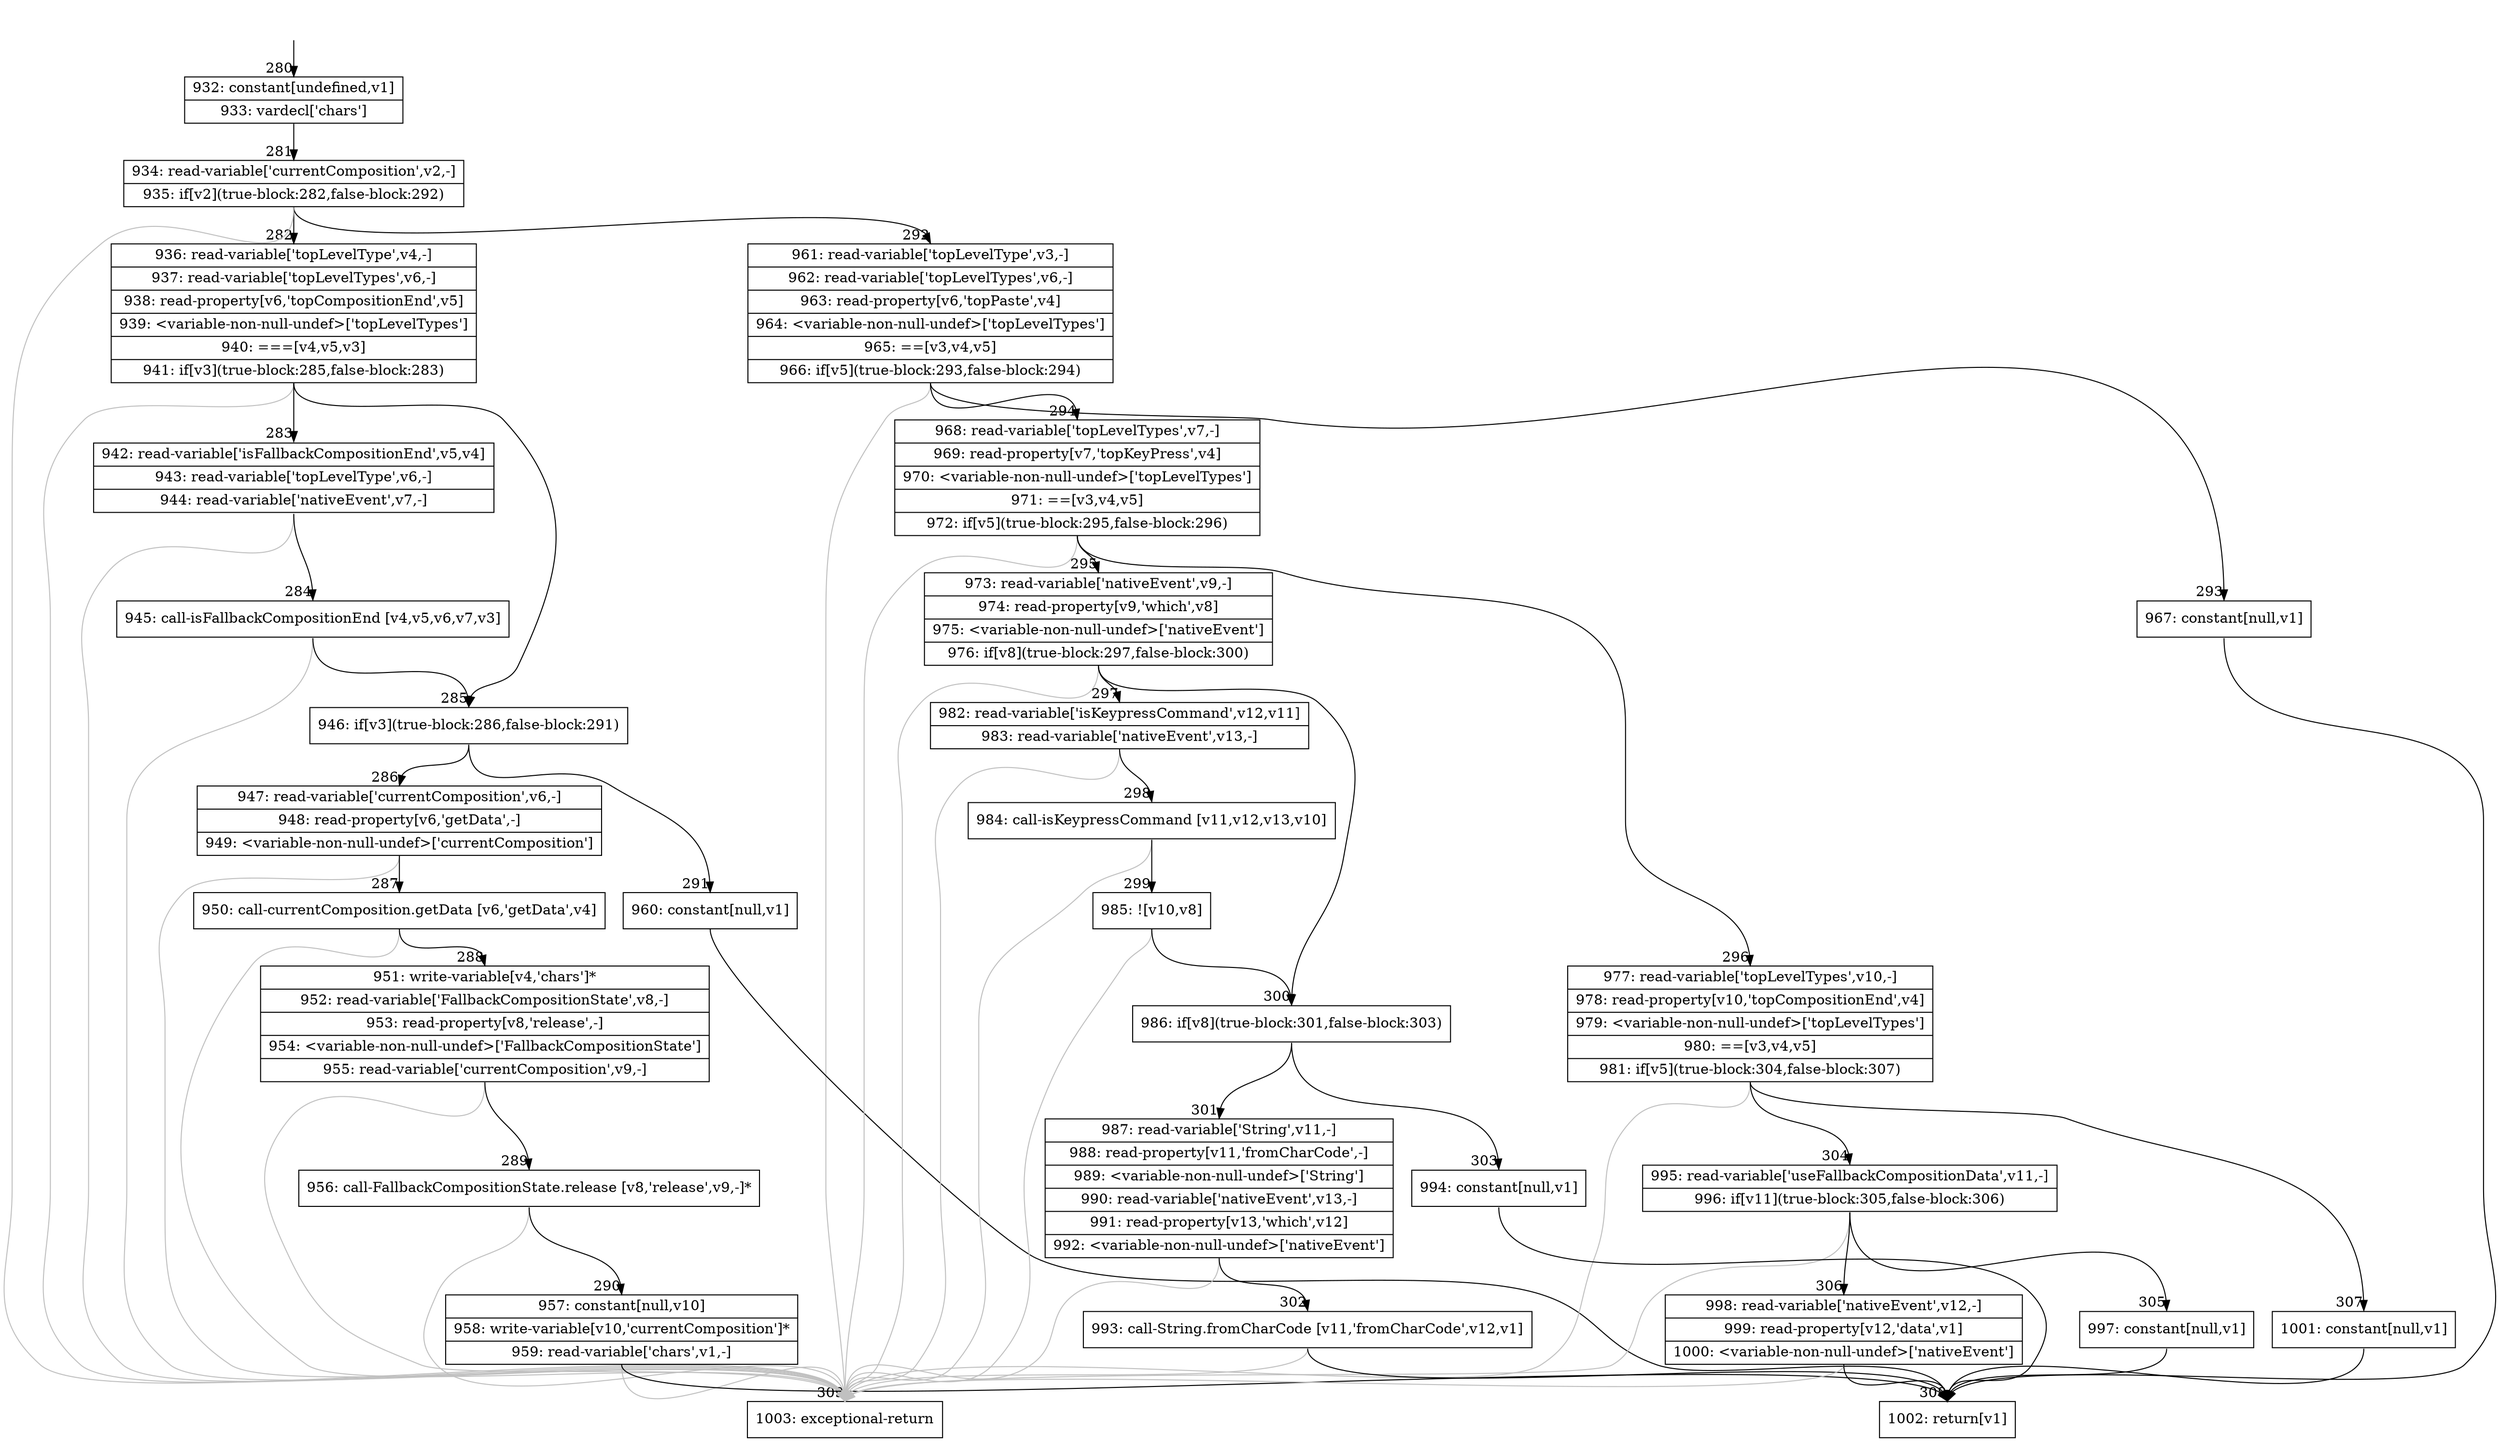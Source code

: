 digraph {
rankdir="TD"
BB_entry20[shape=none,label=""];
BB_entry20 -> BB280 [tailport=s, headport=n, headlabel="    280"]
BB280 [shape=record label="{932: constant[undefined,v1]|933: vardecl['chars']}" ] 
BB280 -> BB281 [tailport=s, headport=n, headlabel="      281"]
BB281 [shape=record label="{934: read-variable['currentComposition',v2,-]|935: if[v2](true-block:282,false-block:292)}" ] 
BB281 -> BB282 [tailport=s, headport=n, headlabel="      282"]
BB281 -> BB292 [tailport=s, headport=n, headlabel="      292"]
BB281 -> BB309 [tailport=s, headport=n, color=gray, headlabel="      309"]
BB282 [shape=record label="{936: read-variable['topLevelType',v4,-]|937: read-variable['topLevelTypes',v6,-]|938: read-property[v6,'topCompositionEnd',v5]|939: \<variable-non-null-undef\>['topLevelTypes']|940: ===[v4,v5,v3]|941: if[v3](true-block:285,false-block:283)}" ] 
BB282 -> BB285 [tailport=s, headport=n, headlabel="      285"]
BB282 -> BB283 [tailport=s, headport=n, headlabel="      283"]
BB282 -> BB309 [tailport=s, headport=n, color=gray]
BB283 [shape=record label="{942: read-variable['isFallbackCompositionEnd',v5,v4]|943: read-variable['topLevelType',v6,-]|944: read-variable['nativeEvent',v7,-]}" ] 
BB283 -> BB284 [tailport=s, headport=n, headlabel="      284"]
BB283 -> BB309 [tailport=s, headport=n, color=gray]
BB284 [shape=record label="{945: call-isFallbackCompositionEnd [v4,v5,v6,v7,v3]}" ] 
BB284 -> BB285 [tailport=s, headport=n]
BB284 -> BB309 [tailport=s, headport=n, color=gray]
BB285 [shape=record label="{946: if[v3](true-block:286,false-block:291)}" ] 
BB285 -> BB286 [tailport=s, headport=n, headlabel="      286"]
BB285 -> BB291 [tailport=s, headport=n, headlabel="      291"]
BB286 [shape=record label="{947: read-variable['currentComposition',v6,-]|948: read-property[v6,'getData',-]|949: \<variable-non-null-undef\>['currentComposition']}" ] 
BB286 -> BB287 [tailport=s, headport=n, headlabel="      287"]
BB286 -> BB309 [tailport=s, headport=n, color=gray]
BB287 [shape=record label="{950: call-currentComposition.getData [v6,'getData',v4]}" ] 
BB287 -> BB288 [tailport=s, headport=n, headlabel="      288"]
BB287 -> BB309 [tailport=s, headport=n, color=gray]
BB288 [shape=record label="{951: write-variable[v4,'chars']*|952: read-variable['FallbackCompositionState',v8,-]|953: read-property[v8,'release',-]|954: \<variable-non-null-undef\>['FallbackCompositionState']|955: read-variable['currentComposition',v9,-]}" ] 
BB288 -> BB289 [tailport=s, headport=n, headlabel="      289"]
BB288 -> BB309 [tailport=s, headport=n, color=gray]
BB289 [shape=record label="{956: call-FallbackCompositionState.release [v8,'release',v9,-]*}" ] 
BB289 -> BB290 [tailport=s, headport=n, headlabel="      290"]
BB289 -> BB309 [tailport=s, headport=n, color=gray]
BB290 [shape=record label="{957: constant[null,v10]|958: write-variable[v10,'currentComposition']*|959: read-variable['chars',v1,-]}" ] 
BB290 -> BB308 [tailport=s, headport=n, headlabel="      308"]
BB290 -> BB309 [tailport=s, headport=n, color=gray]
BB291 [shape=record label="{960: constant[null,v1]}" ] 
BB291 -> BB308 [tailport=s, headport=n]
BB292 [shape=record label="{961: read-variable['topLevelType',v3,-]|962: read-variable['topLevelTypes',v6,-]|963: read-property[v6,'topPaste',v4]|964: \<variable-non-null-undef\>['topLevelTypes']|965: ==[v3,v4,v5]|966: if[v5](true-block:293,false-block:294)}" ] 
BB292 -> BB293 [tailport=s, headport=n, headlabel="      293"]
BB292 -> BB294 [tailport=s, headport=n, headlabel="      294"]
BB292 -> BB309 [tailport=s, headport=n, color=gray]
BB293 [shape=record label="{967: constant[null,v1]}" ] 
BB293 -> BB308 [tailport=s, headport=n]
BB294 [shape=record label="{968: read-variable['topLevelTypes',v7,-]|969: read-property[v7,'topKeyPress',v4]|970: \<variable-non-null-undef\>['topLevelTypes']|971: ==[v3,v4,v5]|972: if[v5](true-block:295,false-block:296)}" ] 
BB294 -> BB295 [tailport=s, headport=n, headlabel="      295"]
BB294 -> BB296 [tailport=s, headport=n, headlabel="      296"]
BB294 -> BB309 [tailport=s, headport=n, color=gray]
BB295 [shape=record label="{973: read-variable['nativeEvent',v9,-]|974: read-property[v9,'which',v8]|975: \<variable-non-null-undef\>['nativeEvent']|976: if[v8](true-block:297,false-block:300)}" ] 
BB295 -> BB300 [tailport=s, headport=n, headlabel="      300"]
BB295 -> BB297 [tailport=s, headport=n, headlabel="      297"]
BB295 -> BB309 [tailport=s, headport=n, color=gray]
BB296 [shape=record label="{977: read-variable['topLevelTypes',v10,-]|978: read-property[v10,'topCompositionEnd',v4]|979: \<variable-non-null-undef\>['topLevelTypes']|980: ==[v3,v4,v5]|981: if[v5](true-block:304,false-block:307)}" ] 
BB296 -> BB304 [tailport=s, headport=n, headlabel="      304"]
BB296 -> BB307 [tailport=s, headport=n, headlabel="      307"]
BB296 -> BB309 [tailport=s, headport=n, color=gray]
BB297 [shape=record label="{982: read-variable['isKeypressCommand',v12,v11]|983: read-variable['nativeEvent',v13,-]}" ] 
BB297 -> BB298 [tailport=s, headport=n, headlabel="      298"]
BB297 -> BB309 [tailport=s, headport=n, color=gray]
BB298 [shape=record label="{984: call-isKeypressCommand [v11,v12,v13,v10]}" ] 
BB298 -> BB299 [tailport=s, headport=n, headlabel="      299"]
BB298 -> BB309 [tailport=s, headport=n, color=gray]
BB299 [shape=record label="{985: ![v10,v8]}" ] 
BB299 -> BB300 [tailport=s, headport=n]
BB299 -> BB309 [tailport=s, headport=n, color=gray]
BB300 [shape=record label="{986: if[v8](true-block:301,false-block:303)}" ] 
BB300 -> BB301 [tailport=s, headport=n, headlabel="      301"]
BB300 -> BB303 [tailport=s, headport=n, headlabel="      303"]
BB301 [shape=record label="{987: read-variable['String',v11,-]|988: read-property[v11,'fromCharCode',-]|989: \<variable-non-null-undef\>['String']|990: read-variable['nativeEvent',v13,-]|991: read-property[v13,'which',v12]|992: \<variable-non-null-undef\>['nativeEvent']}" ] 
BB301 -> BB302 [tailport=s, headport=n, headlabel="      302"]
BB301 -> BB309 [tailport=s, headport=n, color=gray]
BB302 [shape=record label="{993: call-String.fromCharCode [v11,'fromCharCode',v12,v1]}" ] 
BB302 -> BB308 [tailport=s, headport=n]
BB302 -> BB309 [tailport=s, headport=n, color=gray]
BB303 [shape=record label="{994: constant[null,v1]}" ] 
BB303 -> BB308 [tailport=s, headport=n]
BB304 [shape=record label="{995: read-variable['useFallbackCompositionData',v11,-]|996: if[v11](true-block:305,false-block:306)}" ] 
BB304 -> BB305 [tailport=s, headport=n, headlabel="      305"]
BB304 -> BB306 [tailport=s, headport=n, headlabel="      306"]
BB304 -> BB309 [tailport=s, headport=n, color=gray]
BB305 [shape=record label="{997: constant[null,v1]}" ] 
BB305 -> BB308 [tailport=s, headport=n]
BB306 [shape=record label="{998: read-variable['nativeEvent',v12,-]|999: read-property[v12,'data',v1]|1000: \<variable-non-null-undef\>['nativeEvent']}" ] 
BB306 -> BB308 [tailport=s, headport=n]
BB306 -> BB309 [tailport=s, headport=n, color=gray]
BB307 [shape=record label="{1001: constant[null,v1]}" ] 
BB307 -> BB308 [tailport=s, headport=n]
BB308 [shape=record label="{1002: return[v1]}" ] 
BB309 [shape=record label="{1003: exceptional-return}" ] 
//#$~ 576
}
